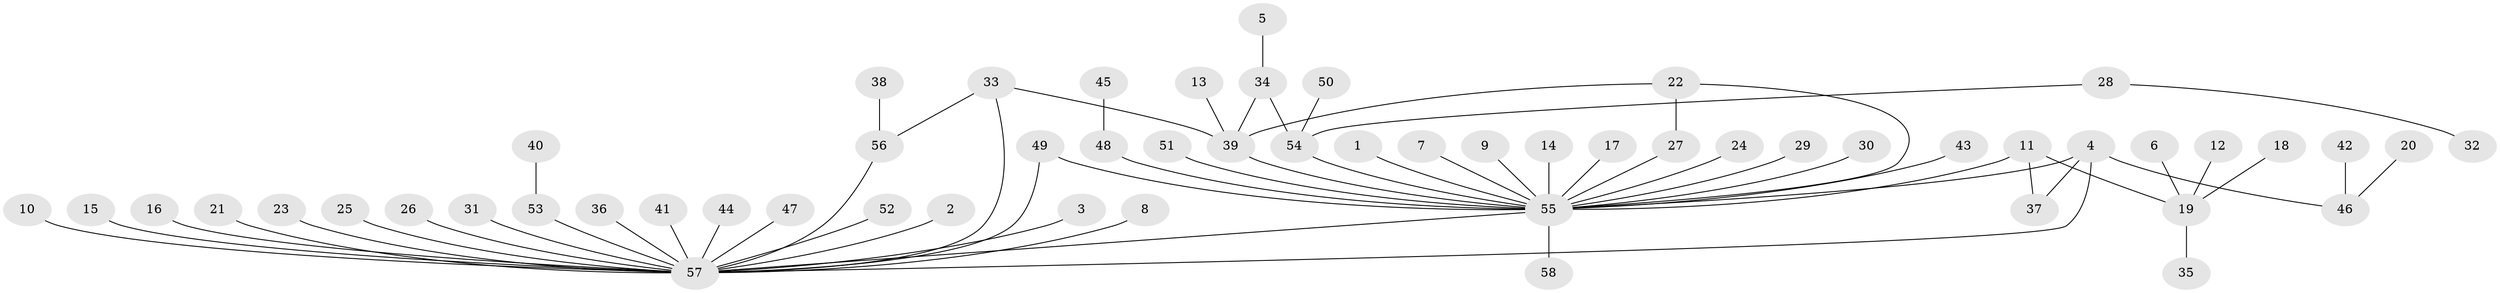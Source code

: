 // original degree distribution, {7: 0.017241379310344827, 22: 0.008620689655172414, 16: 0.008620689655172414, 1: 0.5775862068965517, 6: 0.008620689655172414, 4: 0.02586206896551724, 5: 0.05172413793103448, 2: 0.22413793103448276, 3: 0.07758620689655173}
// Generated by graph-tools (version 1.1) at 2025/49/03/09/25 03:49:57]
// undirected, 58 vertices, 65 edges
graph export_dot {
graph [start="1"]
  node [color=gray90,style=filled];
  1;
  2;
  3;
  4;
  5;
  6;
  7;
  8;
  9;
  10;
  11;
  12;
  13;
  14;
  15;
  16;
  17;
  18;
  19;
  20;
  21;
  22;
  23;
  24;
  25;
  26;
  27;
  28;
  29;
  30;
  31;
  32;
  33;
  34;
  35;
  36;
  37;
  38;
  39;
  40;
  41;
  42;
  43;
  44;
  45;
  46;
  47;
  48;
  49;
  50;
  51;
  52;
  53;
  54;
  55;
  56;
  57;
  58;
  1 -- 55 [weight=1.0];
  2 -- 57 [weight=1.0];
  3 -- 57 [weight=1.0];
  4 -- 37 [weight=1.0];
  4 -- 46 [weight=1.0];
  4 -- 55 [weight=1.0];
  4 -- 57 [weight=1.0];
  5 -- 34 [weight=1.0];
  6 -- 19 [weight=1.0];
  7 -- 55 [weight=1.0];
  8 -- 57 [weight=1.0];
  9 -- 55 [weight=1.0];
  10 -- 57 [weight=1.0];
  11 -- 19 [weight=1.0];
  11 -- 37 [weight=1.0];
  11 -- 55 [weight=1.0];
  12 -- 19 [weight=1.0];
  13 -- 39 [weight=1.0];
  14 -- 55 [weight=1.0];
  15 -- 57 [weight=1.0];
  16 -- 57 [weight=1.0];
  17 -- 55 [weight=1.0];
  18 -- 19 [weight=1.0];
  19 -- 35 [weight=1.0];
  20 -- 46 [weight=1.0];
  21 -- 57 [weight=1.0];
  22 -- 27 [weight=1.0];
  22 -- 39 [weight=1.0];
  22 -- 55 [weight=1.0];
  23 -- 57 [weight=1.0];
  24 -- 55 [weight=1.0];
  25 -- 57 [weight=1.0];
  26 -- 57 [weight=1.0];
  27 -- 55 [weight=1.0];
  28 -- 32 [weight=1.0];
  28 -- 54 [weight=1.0];
  29 -- 55 [weight=1.0];
  30 -- 55 [weight=1.0];
  31 -- 57 [weight=1.0];
  33 -- 39 [weight=1.0];
  33 -- 56 [weight=1.0];
  33 -- 57 [weight=1.0];
  34 -- 39 [weight=1.0];
  34 -- 54 [weight=1.0];
  36 -- 57 [weight=1.0];
  38 -- 56 [weight=1.0];
  39 -- 55 [weight=1.0];
  40 -- 53 [weight=1.0];
  41 -- 57 [weight=1.0];
  42 -- 46 [weight=1.0];
  43 -- 55 [weight=1.0];
  44 -- 57 [weight=1.0];
  45 -- 48 [weight=1.0];
  47 -- 57 [weight=1.0];
  48 -- 55 [weight=1.0];
  49 -- 55 [weight=1.0];
  49 -- 57 [weight=1.0];
  50 -- 54 [weight=1.0];
  51 -- 55 [weight=1.0];
  52 -- 57 [weight=1.0];
  53 -- 57 [weight=1.0];
  54 -- 55 [weight=1.0];
  55 -- 57 [weight=1.0];
  55 -- 58 [weight=1.0];
  56 -- 57 [weight=1.0];
}
